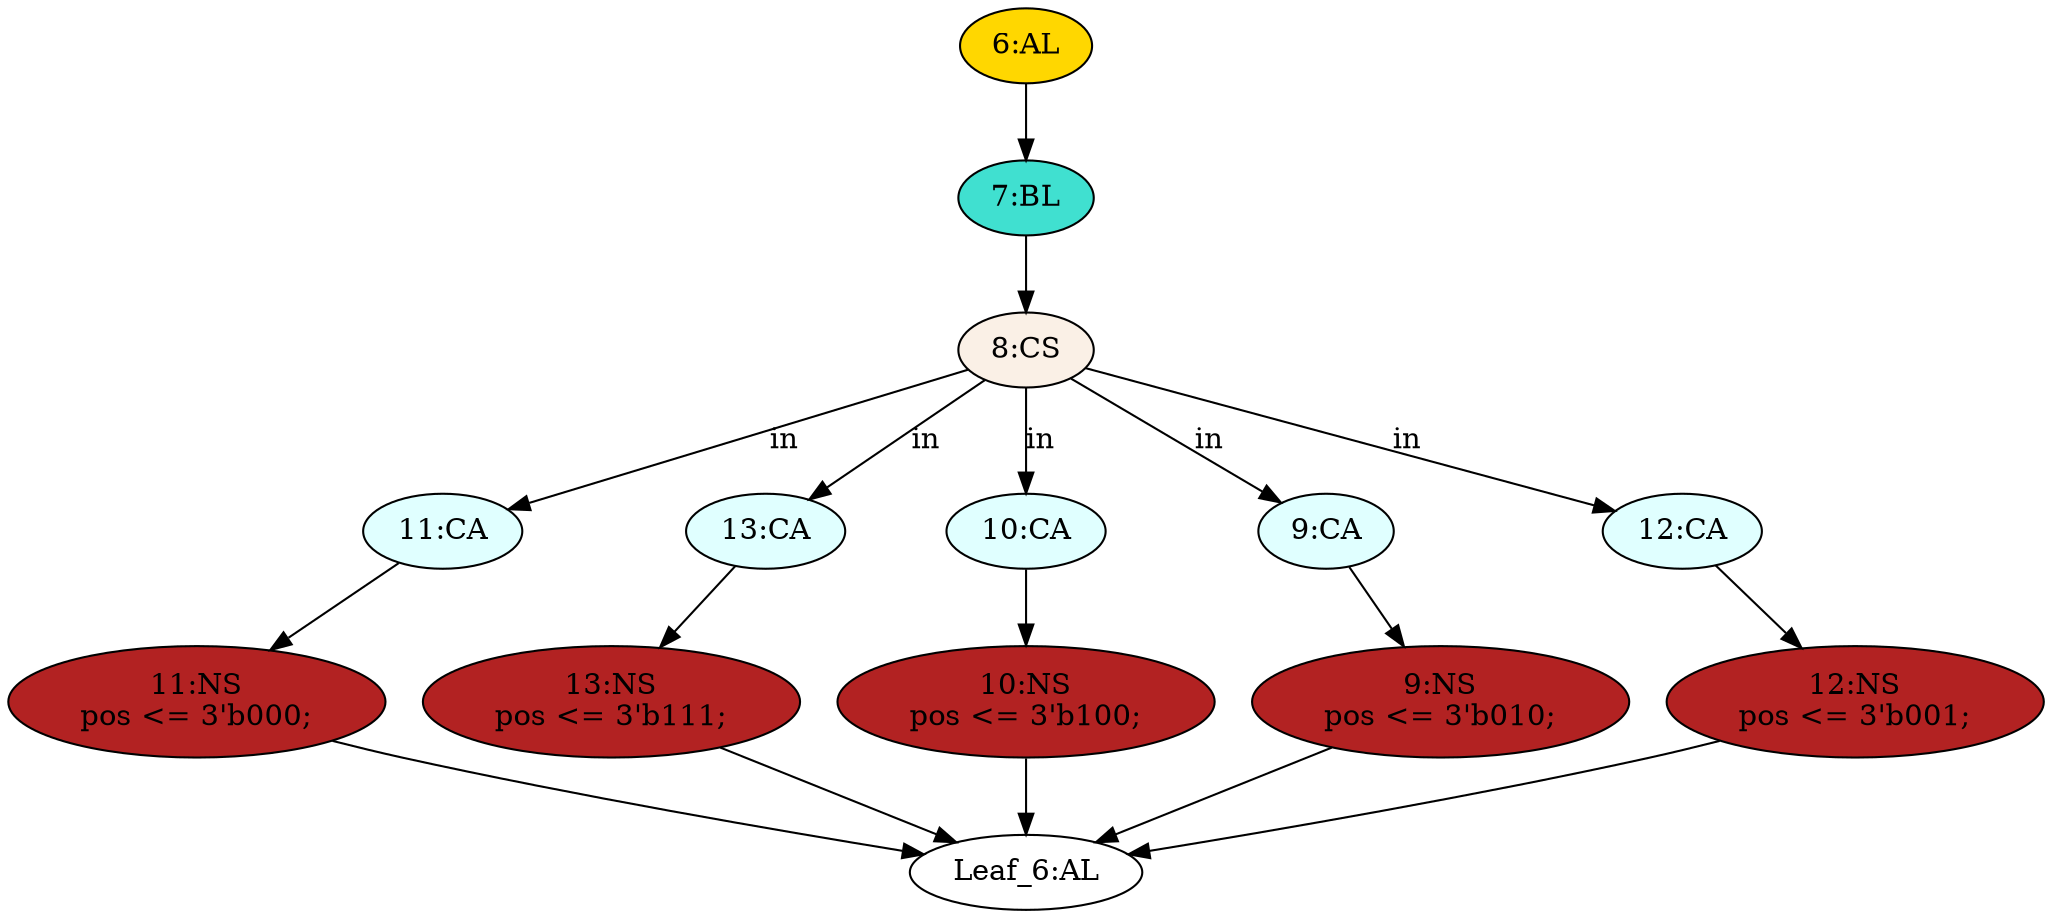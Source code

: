 strict digraph "" {
	node [label="\N"];
	"9:NS"	[ast="<pyverilog.vparser.ast.NonblockingSubstitution object at 0x7fce44b3dbd0>",
		fillcolor=firebrick,
		label="9:NS
pos <= 3'b010;",
		statements="[<pyverilog.vparser.ast.NonblockingSubstitution object at 0x7fce44b3dbd0>]",
		style=filled,
		typ=NonblockingSubstitution];
	"Leaf_6:AL"	[def_var="['pos']",
		label="Leaf_6:AL"];
	"9:NS" -> "Leaf_6:AL"	[cond="[]",
		lineno=None];
	"11:CA"	[ast="<pyverilog.vparser.ast.Case object at 0x7fce44b3d950>",
		fillcolor=lightcyan,
		label="11:CA",
		statements="[]",
		style=filled,
		typ=Case];
	"11:NS"	[ast="<pyverilog.vparser.ast.NonblockingSubstitution object at 0x7fce44b3ddd0>",
		fillcolor=firebrick,
		label="11:NS
pos <= 3'b000;",
		statements="[<pyverilog.vparser.ast.NonblockingSubstitution object at 0x7fce44b3ddd0>]",
		style=filled,
		typ=NonblockingSubstitution];
	"11:CA" -> "11:NS"	[cond="[]",
		lineno=None];
	"13:CA"	[ast="<pyverilog.vparser.ast.Case object at 0x7fce462a41d0>",
		fillcolor=lightcyan,
		label="13:CA",
		statements="[]",
		style=filled,
		typ=Case];
	"13:NS"	[ast="<pyverilog.vparser.ast.NonblockingSubstitution object at 0x7fce462a4210>",
		fillcolor=firebrick,
		label="13:NS
pos <= 3'b111;",
		statements="[<pyverilog.vparser.ast.NonblockingSubstitution object at 0x7fce462a4210>]",
		style=filled,
		typ=NonblockingSubstitution];
	"13:CA" -> "13:NS"	[cond="[]",
		lineno=None];
	"8:CS"	[ast="<pyverilog.vparser.ast.CaseStatement object at 0x7fce462a4950>",
		fillcolor=linen,
		label="8:CS",
		statements="[]",
		style=filled,
		typ=CaseStatement];
	"8:CS" -> "11:CA"	[cond="['in']",
		label=in,
		lineno=8];
	"8:CS" -> "13:CA"	[cond="['in']",
		label=in,
		lineno=8];
	"10:CA"	[ast="<pyverilog.vparser.ast.Case object at 0x7fce462a4a90>",
		fillcolor=lightcyan,
		label="10:CA",
		statements="[]",
		style=filled,
		typ=Case];
	"8:CS" -> "10:CA"	[cond="['in']",
		label=in,
		lineno=8];
	"9:CA"	[ast="<pyverilog.vparser.ast.Case object at 0x7fce462a4a10>",
		fillcolor=lightcyan,
		label="9:CA",
		statements="[]",
		style=filled,
		typ=Case];
	"8:CS" -> "9:CA"	[cond="['in']",
		label=in,
		lineno=8];
	"12:CA"	[ast="<pyverilog.vparser.ast.Case object at 0x7fce462a4c90>",
		fillcolor=lightcyan,
		label="12:CA",
		statements="[]",
		style=filled,
		typ=Case];
	"8:CS" -> "12:CA"	[cond="['in']",
		label=in,
		lineno=8];
	"10:NS"	[ast="<pyverilog.vparser.ast.NonblockingSubstitution object at 0x7fce462a4b10>",
		fillcolor=firebrick,
		label="10:NS
pos <= 3'b100;",
		statements="[<pyverilog.vparser.ast.NonblockingSubstitution object at 0x7fce462a4b10>]",
		style=filled,
		typ=NonblockingSubstitution];
	"10:CA" -> "10:NS"	[cond="[]",
		lineno=None];
	"6:AL"	[ast="<pyverilog.vparser.ast.Always object at 0x7fce462a4ed0>",
		clk_sens=False,
		fillcolor=gold,
		label="6:AL",
		sens="['in']",
		statements="[]",
		style=filled,
		typ=Always,
		use_var="['in']"];
	"7:BL"	[ast="<pyverilog.vparser.ast.Block object at 0x7fce4628a050>",
		fillcolor=turquoise,
		label="7:BL",
		statements="[]",
		style=filled,
		typ=Block];
	"6:AL" -> "7:BL"	[cond="[]",
		lineno=None];
	"9:CA" -> "9:NS"	[cond="[]",
		lineno=None];
	"13:NS" -> "Leaf_6:AL"	[cond="[]",
		lineno=None];
	"12:NS"	[ast="<pyverilog.vparser.ast.NonblockingSubstitution object at 0x7fce462a4d10>",
		fillcolor=firebrick,
		label="12:NS
pos <= 3'b001;",
		statements="[<pyverilog.vparser.ast.NonblockingSubstitution object at 0x7fce462a4d10>]",
		style=filled,
		typ=NonblockingSubstitution];
	"12:NS" -> "Leaf_6:AL"	[cond="[]",
		lineno=None];
	"11:NS" -> "Leaf_6:AL"	[cond="[]",
		lineno=None];
	"10:NS" -> "Leaf_6:AL"	[cond="[]",
		lineno=None];
	"12:CA" -> "12:NS"	[cond="[]",
		lineno=None];
	"7:BL" -> "8:CS"	[cond="[]",
		lineno=None];
}
